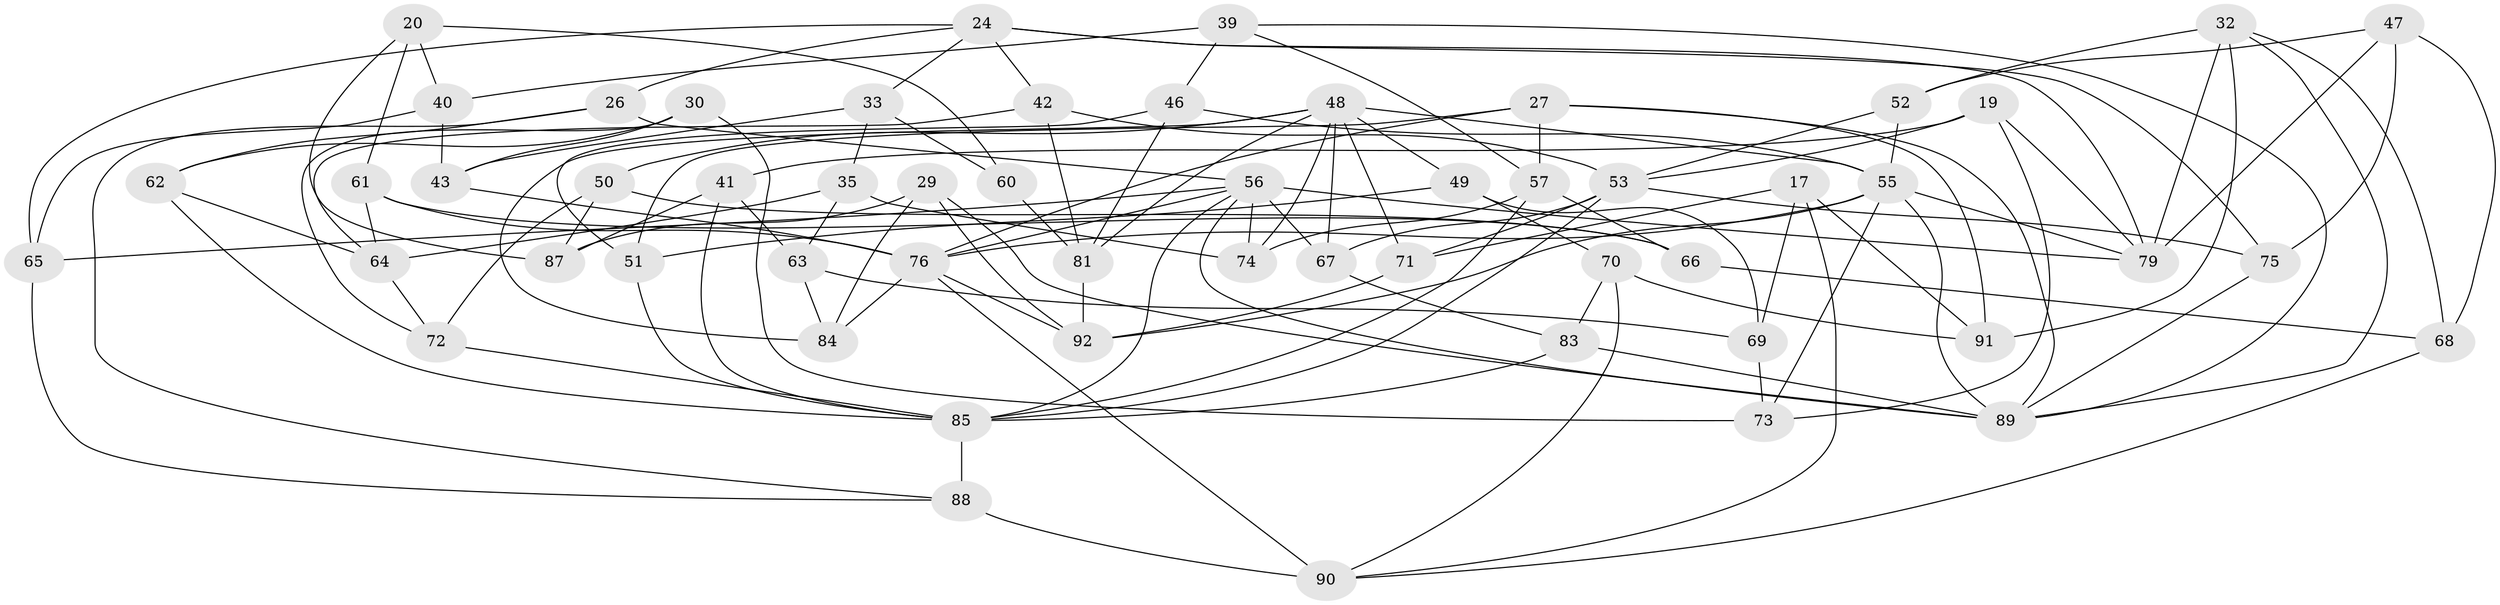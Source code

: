 // original degree distribution, {4: 1.0}
// Generated by graph-tools (version 1.1) at 2025/02/03/04/25 22:02:18]
// undirected, 55 vertices, 129 edges
graph export_dot {
graph [start="1"]
  node [color=gray90,style=filled];
  17;
  19;
  20;
  24 [super="+14"];
  26 [super="+25"];
  27 [super="+4"];
  29;
  30;
  32 [super="+9"];
  33;
  35;
  39;
  40;
  41;
  42;
  43;
  46;
  47;
  48 [super="+34+18"];
  49;
  50;
  51;
  52;
  53 [super="+13+45"];
  55 [super="+22"];
  56 [super="+2+28+6+38"];
  57 [super="+36"];
  60;
  61;
  62;
  63;
  64 [super="+8"];
  65;
  66;
  67;
  68;
  69;
  70;
  71;
  72 [super="+54"];
  73;
  74 [super="+3"];
  75;
  76 [super="+59"];
  79 [super="+58"];
  81 [super="+31"];
  83;
  84;
  85 [super="+82"];
  87;
  88 [super="+86"];
  89 [super="+7+44"];
  90 [super="+23"];
  91;
  92 [super="+77"];
  17 -- 69;
  17 -- 71;
  17 -- 91;
  17 -- 90;
  19 -- 79;
  19 -- 73;
  19 -- 41;
  19 -- 53;
  20 -- 61;
  20 -- 60;
  20 -- 87;
  20 -- 40;
  24 -- 65;
  24 -- 26;
  24 -- 79;
  24 -- 33;
  24 -- 42;
  24 -- 75;
  26 -- 88;
  26 -- 56 [weight=3];
  26 -- 62;
  27 -- 57 [weight=2];
  27 -- 91;
  27 -- 51;
  27 -- 89;
  27 -- 76;
  29 -- 84;
  29 -- 87;
  29 -- 89;
  29 -- 92;
  30 -- 73;
  30 -- 72;
  30 -- 43;
  30 -- 62;
  32 -- 52;
  32 -- 91;
  32 -- 68;
  32 -- 89;
  32 -- 79 [weight=2];
  33 -- 43;
  33 -- 35;
  33 -- 60;
  35 -- 63;
  35 -- 74;
  35 -- 64;
  39 -- 89;
  39 -- 46;
  39 -- 57;
  39 -- 40;
  40 -- 43;
  40 -- 65;
  41 -- 87;
  41 -- 63;
  41 -- 85;
  42 -- 81;
  42 -- 64;
  42 -- 53;
  43 -- 76;
  46 -- 81;
  46 -- 51;
  46 -- 55;
  47 -- 52;
  47 -- 68;
  47 -- 75;
  47 -- 79;
  48 -- 74 [weight=2];
  48 -- 49;
  48 -- 50;
  48 -- 81;
  48 -- 67;
  48 -- 71;
  48 -- 84;
  48 -- 55 [weight=2];
  49 -- 51;
  49 -- 70;
  49 -- 69;
  50 -- 66;
  50 -- 87;
  50 -- 72;
  51 -- 85;
  52 -- 55;
  52 -- 53;
  53 -- 67;
  53 -- 71;
  53 -- 85 [weight=2];
  53 -- 75;
  55 -- 92;
  55 -- 73;
  55 -- 76;
  55 -- 79 [weight=2];
  55 -- 89;
  56 -- 79;
  56 -- 67;
  56 -- 85 [weight=3];
  56 -- 65;
  56 -- 74 [weight=2];
  56 -- 76 [weight=2];
  56 -- 89;
  57 -- 85;
  57 -- 66;
  57 -- 74;
  60 -- 81 [weight=2];
  61 -- 76;
  61 -- 66;
  61 -- 64;
  62 -- 64;
  62 -- 85;
  63 -- 84;
  63 -- 69;
  64 -- 72 [weight=2];
  65 -- 88;
  66 -- 68;
  67 -- 83;
  68 -- 90;
  69 -- 73;
  70 -- 83;
  70 -- 91;
  70 -- 90;
  71 -- 92;
  72 -- 85 [weight=2];
  75 -- 89;
  76 -- 84;
  76 -- 90;
  76 -- 92 [weight=2];
  81 -- 92;
  83 -- 85;
  83 -- 89;
  85 -- 88 [weight=2];
  88 -- 90 [weight=2];
}
